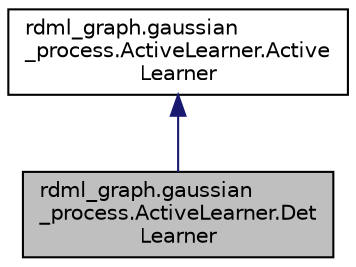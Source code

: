 digraph "rdml_graph.gaussian_process.ActiveLearner.DetLearner"
{
 // LATEX_PDF_SIZE
  edge [fontname="Helvetica",fontsize="10",labelfontname="Helvetica",labelfontsize="10"];
  node [fontname="Helvetica",fontsize="10",shape=record];
  Node1 [label="rdml_graph.gaussian\l_process.ActiveLearner.Det\lLearner",height=0.2,width=0.4,color="black", fillcolor="grey75", style="filled", fontcolor="black",tooltip=" "];
  Node2 -> Node1 [dir="back",color="midnightblue",fontsize="10",style="solid",fontname="Helvetica"];
  Node2 [label="rdml_graph.gaussian\l_process.ActiveLearner.Active\lLearner",height=0.2,width=0.4,color="black", fillcolor="white", style="filled",URL="$classrdml__graph_1_1gaussian__process_1_1ActiveLearner_1_1ActiveLearner.html",tooltip="Base Active Learning class."];
}
